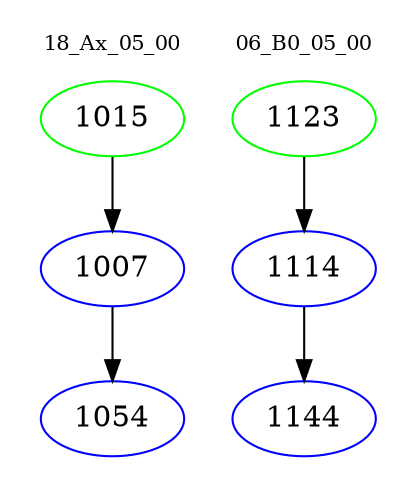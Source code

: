 digraph{
subgraph cluster_0 {
color = white
label = "18_Ax_05_00";
fontsize=10;
T0_1015 [label="1015", color="green"]
T0_1015 -> T0_1007 [color="black"]
T0_1007 [label="1007", color="blue"]
T0_1007 -> T0_1054 [color="black"]
T0_1054 [label="1054", color="blue"]
}
subgraph cluster_1 {
color = white
label = "06_B0_05_00";
fontsize=10;
T1_1123 [label="1123", color="green"]
T1_1123 -> T1_1114 [color="black"]
T1_1114 [label="1114", color="blue"]
T1_1114 -> T1_1144 [color="black"]
T1_1144 [label="1144", color="blue"]
}
}
